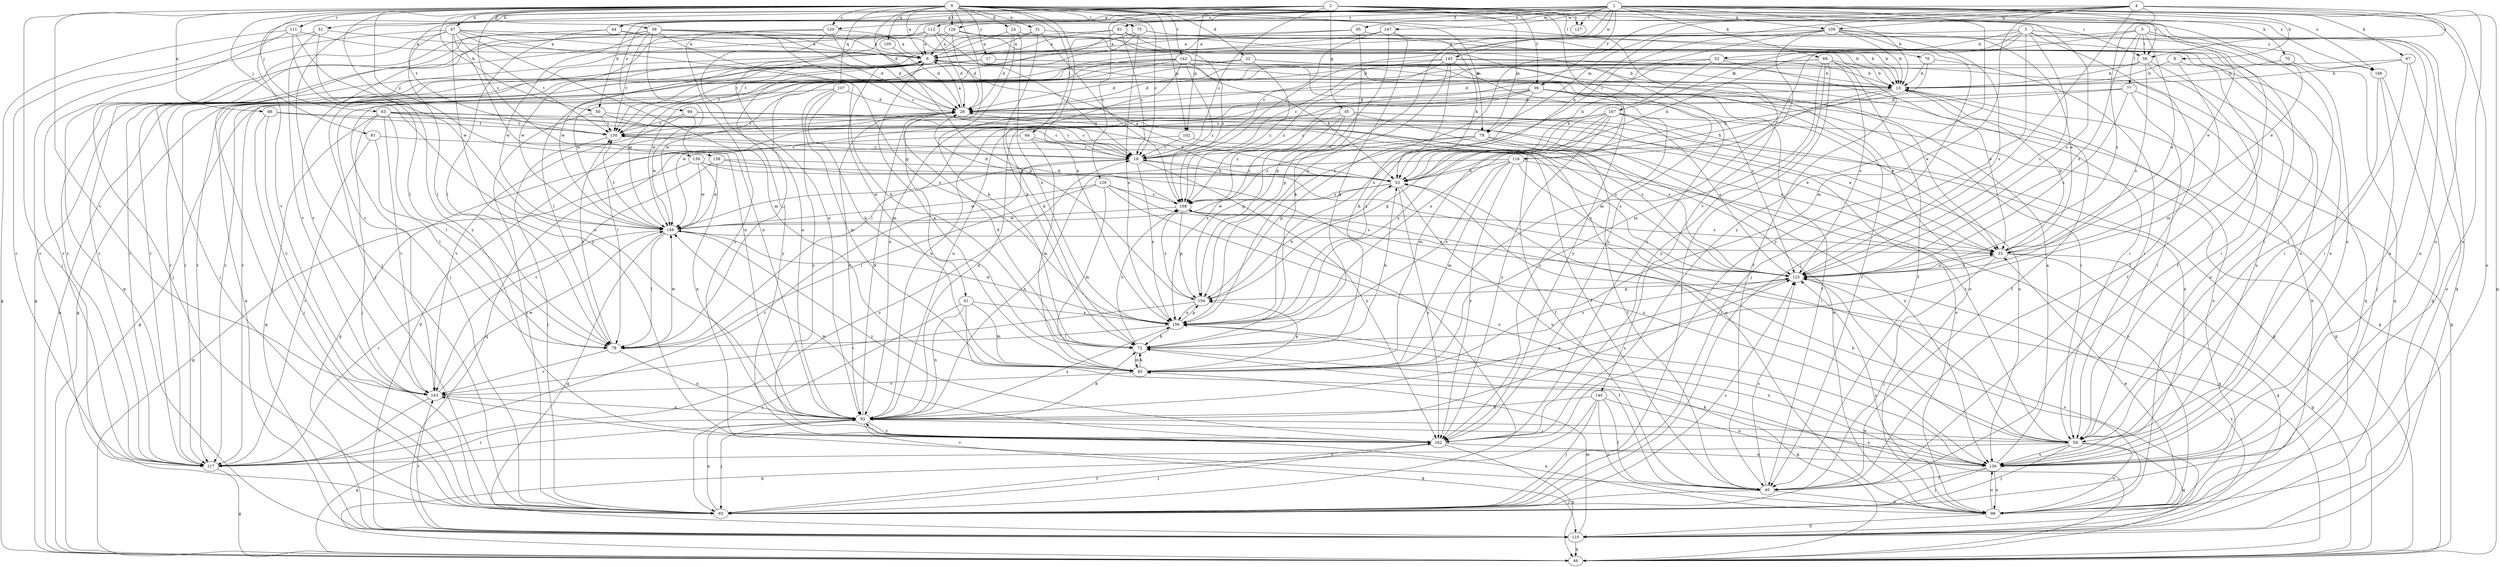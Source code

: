 strict digraph  {
0;
1;
2;
3;
4;
5;
6;
8;
13;
17;
19;
22;
24;
26;
31;
33;
38;
39;
40;
41;
44;
45;
46;
47;
50;
51;
52;
53;
58;
59;
61;
63;
64;
65;
67;
69;
70;
72;
75;
76;
77;
78;
79;
81;
85;
88;
92;
94;
95;
98;
102;
104;
105;
107;
109;
110;
111;
112;
116;
117;
120;
123;
126;
127;
129;
130;
136;
139;
140;
142;
143;
145;
147;
149;
156;
158;
162;
166;
167;
168;
0 -> 6  [label=a];
0 -> 17  [label=c];
0 -> 19  [label=c];
0 -> 22  [label=d];
0 -> 24  [label=d];
0 -> 26  [label=d];
0 -> 31  [label=e];
0 -> 33  [label=e];
0 -> 38  [label=f];
0 -> 41  [label=g];
0 -> 47  [label=h];
0 -> 50  [label=h];
0 -> 58  [label=i];
0 -> 61  [label=j];
0 -> 63  [label=j];
0 -> 64  [label=j];
0 -> 65  [label=j];
0 -> 75  [label=l];
0 -> 79  [label=m];
0 -> 88  [label=n];
0 -> 102  [label=p];
0 -> 105  [label=q];
0 -> 107  [label=q];
0 -> 111  [label=r];
0 -> 120  [label=s];
0 -> 126  [label=t];
0 -> 136  [label=u];
0 -> 139  [label=v];
0 -> 140  [label=v];
0 -> 142  [label=v];
0 -> 143  [label=v];
0 -> 156  [label=x];
0 -> 158  [label=y];
0 -> 162  [label=y];
0 -> 166  [label=z];
1 -> 8  [label=b];
1 -> 13  [label=b];
1 -> 39  [label=f];
1 -> 44  [label=g];
1 -> 50  [label=h];
1 -> 58  [label=i];
1 -> 67  [label=k];
1 -> 69  [label=k];
1 -> 92  [label=n];
1 -> 94  [label=o];
1 -> 95  [label=o];
1 -> 98  [label=o];
1 -> 109  [label=q];
1 -> 112  [label=r];
1 -> 120  [label=s];
1 -> 126  [label=t];
1 -> 127  [label=t];
1 -> 136  [label=u];
1 -> 145  [label=w];
1 -> 147  [label=w];
1 -> 156  [label=x];
1 -> 162  [label=y];
1 -> 166  [label=z];
2 -> 19  [label=c];
2 -> 33  [label=e];
2 -> 39  [label=f];
2 -> 44  [label=g];
2 -> 45  [label=g];
2 -> 51  [label=h];
2 -> 65  [label=j];
2 -> 70  [label=k];
2 -> 76  [label=l];
2 -> 79  [label=m];
2 -> 102  [label=p];
2 -> 116  [label=r];
2 -> 123  [label=s];
2 -> 127  [label=t];
2 -> 129  [label=t];
2 -> 130  [label=t];
2 -> 143  [label=v];
3 -> 19  [label=c];
3 -> 40  [label=f];
3 -> 52  [label=h];
3 -> 65  [label=j];
3 -> 116  [label=r];
3 -> 123  [label=s];
3 -> 136  [label=u];
3 -> 166  [label=z];
3 -> 167  [label=z];
4 -> 46  [label=g];
4 -> 53  [label=h];
4 -> 58  [label=i];
4 -> 65  [label=j];
4 -> 79  [label=m];
4 -> 81  [label=m];
4 -> 85  [label=m];
4 -> 109  [label=q];
4 -> 123  [label=s];
4 -> 136  [label=u];
4 -> 156  [label=x];
5 -> 33  [label=e];
5 -> 53  [label=h];
5 -> 58  [label=i];
5 -> 59  [label=i];
5 -> 77  [label=l];
5 -> 110  [label=q];
5 -> 123  [label=s];
5 -> 130  [label=t];
5 -> 136  [label=u];
6 -> 13  [label=b];
6 -> 40  [label=f];
6 -> 78  [label=l];
6 -> 85  [label=m];
6 -> 117  [label=r];
6 -> 149  [label=w];
6 -> 162  [label=y];
8 -> 13  [label=b];
8 -> 40  [label=f];
8 -> 85  [label=m];
13 -> 26  [label=d];
13 -> 40  [label=f];
13 -> 53  [label=h];
13 -> 98  [label=o];
13 -> 156  [label=x];
17 -> 13  [label=b];
17 -> 65  [label=j];
17 -> 98  [label=o];
17 -> 117  [label=r];
19 -> 53  [label=h];
19 -> 117  [label=r];
19 -> 149  [label=w];
19 -> 156  [label=x];
19 -> 162  [label=y];
22 -> 13  [label=b];
22 -> 59  [label=i];
22 -> 117  [label=r];
22 -> 149  [label=w];
22 -> 168  [label=z];
24 -> 6  [label=a];
24 -> 26  [label=d];
24 -> 72  [label=k];
24 -> 136  [label=u];
24 -> 156  [label=x];
26 -> 6  [label=a];
26 -> 40  [label=f];
26 -> 78  [label=l];
26 -> 92  [label=n];
26 -> 98  [label=o];
26 -> 130  [label=t];
31 -> 6  [label=a];
31 -> 59  [label=i];
31 -> 65  [label=j];
31 -> 72  [label=k];
31 -> 168  [label=z];
33 -> 13  [label=b];
33 -> 46  [label=g];
33 -> 65  [label=j];
33 -> 110  [label=q];
33 -> 123  [label=s];
33 -> 168  [label=z];
38 -> 6  [label=a];
38 -> 19  [label=c];
38 -> 26  [label=d];
38 -> 65  [label=j];
38 -> 72  [label=k];
38 -> 92  [label=n];
38 -> 104  [label=p];
38 -> 117  [label=r];
38 -> 130  [label=t];
38 -> 149  [label=w];
39 -> 26  [label=d];
39 -> 33  [label=e];
39 -> 40  [label=f];
39 -> 46  [label=g];
39 -> 59  [label=i];
39 -> 78  [label=l];
39 -> 92  [label=n];
39 -> 149  [label=w];
39 -> 156  [label=x];
39 -> 162  [label=y];
40 -> 65  [label=j];
40 -> 98  [label=o];
40 -> 123  [label=s];
40 -> 143  [label=v];
41 -> 40  [label=f];
41 -> 65  [label=j];
41 -> 85  [label=m];
41 -> 92  [label=n];
41 -> 156  [label=x];
44 -> 6  [label=a];
44 -> 78  [label=l];
44 -> 117  [label=r];
44 -> 136  [label=u];
45 -> 46  [label=g];
45 -> 104  [label=p];
45 -> 123  [label=s];
45 -> 130  [label=t];
45 -> 136  [label=u];
45 -> 156  [label=x];
45 -> 168  [label=z];
46 -> 6  [label=a];
46 -> 72  [label=k];
46 -> 123  [label=s];
46 -> 156  [label=x];
47 -> 6  [label=a];
47 -> 40  [label=f];
47 -> 65  [label=j];
47 -> 78  [label=l];
47 -> 85  [label=m];
47 -> 92  [label=n];
47 -> 117  [label=r];
47 -> 130  [label=t];
47 -> 156  [label=x];
47 -> 162  [label=y];
50 -> 19  [label=c];
50 -> 65  [label=j];
50 -> 98  [label=o];
50 -> 130  [label=t];
51 -> 6  [label=a];
51 -> 78  [label=l];
51 -> 117  [label=r];
51 -> 143  [label=v];
52 -> 13  [label=b];
52 -> 33  [label=e];
52 -> 53  [label=h];
52 -> 117  [label=r];
52 -> 168  [label=z];
53 -> 6  [label=a];
53 -> 19  [label=c];
53 -> 26  [label=d];
53 -> 59  [label=i];
53 -> 136  [label=u];
53 -> 149  [label=w];
53 -> 162  [label=y];
53 -> 168  [label=z];
58 -> 13  [label=b];
58 -> 26  [label=d];
58 -> 59  [label=i];
58 -> 123  [label=s];
58 -> 136  [label=u];
59 -> 65  [label=j];
59 -> 92  [label=n];
59 -> 98  [label=o];
59 -> 110  [label=q];
59 -> 117  [label=r];
59 -> 130  [label=t];
59 -> 136  [label=u];
61 -> 19  [label=c];
61 -> 78  [label=l];
61 -> 117  [label=r];
63 -> 19  [label=c];
63 -> 65  [label=j];
63 -> 78  [label=l];
63 -> 98  [label=o];
63 -> 110  [label=q];
63 -> 123  [label=s];
63 -> 130  [label=t];
63 -> 143  [label=v];
64 -> 19  [label=c];
64 -> 85  [label=m];
64 -> 110  [label=q];
64 -> 123  [label=s];
65 -> 92  [label=n];
65 -> 123  [label=s];
65 -> 162  [label=y];
67 -> 13  [label=b];
67 -> 59  [label=i];
67 -> 98  [label=o];
67 -> 149  [label=w];
69 -> 13  [label=b];
69 -> 26  [label=d];
69 -> 40  [label=f];
69 -> 65  [label=j];
69 -> 78  [label=l];
69 -> 85  [label=m];
69 -> 92  [label=n];
69 -> 123  [label=s];
69 -> 162  [label=y];
70 -> 13  [label=b];
70 -> 110  [label=q];
72 -> 26  [label=d];
72 -> 53  [label=h];
72 -> 85  [label=m];
72 -> 123  [label=s];
72 -> 168  [label=z];
75 -> 6  [label=a];
75 -> 13  [label=b];
75 -> 65  [label=j];
75 -> 98  [label=o];
75 -> 156  [label=x];
76 -> 13  [label=b];
76 -> 53  [label=h];
76 -> 59  [label=i];
77 -> 26  [label=d];
77 -> 46  [label=g];
77 -> 59  [label=i];
77 -> 92  [label=n];
77 -> 123  [label=s];
78 -> 92  [label=n];
78 -> 130  [label=t];
78 -> 143  [label=v];
78 -> 149  [label=w];
79 -> 19  [label=c];
79 -> 33  [label=e];
79 -> 40  [label=f];
79 -> 104  [label=p];
79 -> 136  [label=u];
79 -> 168  [label=z];
81 -> 6  [label=a];
81 -> 13  [label=b];
81 -> 19  [label=c];
81 -> 117  [label=r];
81 -> 130  [label=t];
81 -> 162  [label=y];
85 -> 6  [label=a];
85 -> 72  [label=k];
85 -> 104  [label=p];
85 -> 143  [label=v];
88 -> 33  [label=e];
88 -> 65  [label=j];
88 -> 130  [label=t];
88 -> 143  [label=v];
92 -> 26  [label=d];
92 -> 46  [label=g];
92 -> 59  [label=i];
92 -> 65  [label=j];
92 -> 72  [label=k];
92 -> 110  [label=q];
92 -> 117  [label=r];
92 -> 123  [label=s];
92 -> 156  [label=x];
92 -> 162  [label=y];
94 -> 19  [label=c];
94 -> 33  [label=e];
94 -> 123  [label=s];
94 -> 130  [label=t];
94 -> 143  [label=v];
94 -> 149  [label=w];
95 -> 6  [label=a];
95 -> 33  [label=e];
95 -> 72  [label=k];
95 -> 117  [label=r];
98 -> 13  [label=b];
98 -> 33  [label=e];
98 -> 53  [label=h];
98 -> 92  [label=n];
98 -> 110  [label=q];
98 -> 123  [label=s];
98 -> 136  [label=u];
102 -> 19  [label=c];
102 -> 40  [label=f];
102 -> 110  [label=q];
104 -> 53  [label=h];
104 -> 143  [label=v];
104 -> 156  [label=x];
104 -> 168  [label=z];
105 -> 26  [label=d];
107 -> 26  [label=d];
107 -> 46  [label=g];
107 -> 72  [label=k];
107 -> 85  [label=m];
107 -> 162  [label=y];
109 -> 6  [label=a];
109 -> 13  [label=b];
109 -> 40  [label=f];
109 -> 53  [label=h];
109 -> 85  [label=m];
109 -> 123  [label=s];
109 -> 156  [label=x];
109 -> 162  [label=y];
110 -> 6  [label=a];
110 -> 26  [label=d];
110 -> 46  [label=g];
110 -> 85  [label=m];
110 -> 123  [label=s];
110 -> 143  [label=v];
111 -> 6  [label=a];
111 -> 46  [label=g];
111 -> 92  [label=n];
111 -> 110  [label=q];
111 -> 149  [label=w];
112 -> 6  [label=a];
112 -> 13  [label=b];
112 -> 19  [label=c];
112 -> 26  [label=d];
112 -> 117  [label=r];
112 -> 143  [label=v];
112 -> 149  [label=w];
116 -> 53  [label=h];
116 -> 85  [label=m];
116 -> 92  [label=n];
116 -> 98  [label=o];
116 -> 123  [label=s];
116 -> 156  [label=x];
116 -> 162  [label=y];
117 -> 19  [label=c];
117 -> 46  [label=g];
120 -> 6  [label=a];
120 -> 26  [label=d];
120 -> 92  [label=n];
120 -> 149  [label=w];
120 -> 162  [label=y];
123 -> 33  [label=e];
123 -> 59  [label=i];
123 -> 92  [label=n];
123 -> 104  [label=p];
126 -> 6  [label=a];
126 -> 26  [label=d];
126 -> 46  [label=g];
126 -> 162  [label=y];
126 -> 168  [label=z];
129 -> 78  [label=l];
129 -> 85  [label=m];
129 -> 123  [label=s];
129 -> 136  [label=u];
129 -> 149  [label=w];
129 -> 168  [label=z];
130 -> 19  [label=c];
130 -> 65  [label=j];
136 -> 6  [label=a];
136 -> 40  [label=f];
136 -> 65  [label=j];
136 -> 72  [label=k];
136 -> 98  [label=o];
136 -> 156  [label=x];
139 -> 46  [label=g];
139 -> 53  [label=h];
139 -> 92  [label=n];
139 -> 136  [label=u];
139 -> 149  [label=w];
140 -> 40  [label=f];
140 -> 46  [label=g];
140 -> 65  [label=j];
140 -> 92  [label=n];
140 -> 98  [label=o];
140 -> 136  [label=u];
142 -> 13  [label=b];
142 -> 33  [label=e];
142 -> 46  [label=g];
142 -> 53  [label=h];
142 -> 72  [label=k];
142 -> 117  [label=r];
142 -> 123  [label=s];
142 -> 130  [label=t];
142 -> 149  [label=w];
142 -> 168  [label=z];
143 -> 92  [label=n];
143 -> 117  [label=r];
143 -> 149  [label=w];
145 -> 13  [label=b];
145 -> 19  [label=c];
145 -> 26  [label=d];
145 -> 72  [label=k];
145 -> 104  [label=p];
145 -> 110  [label=q];
145 -> 162  [label=y];
145 -> 168  [label=z];
147 -> 6  [label=a];
147 -> 19  [label=c];
147 -> 53  [label=h];
147 -> 72  [label=k];
147 -> 104  [label=p];
147 -> 143  [label=v];
149 -> 33  [label=e];
149 -> 78  [label=l];
149 -> 110  [label=q];
149 -> 117  [label=r];
149 -> 130  [label=t];
149 -> 162  [label=y];
156 -> 72  [label=k];
156 -> 78  [label=l];
156 -> 104  [label=p];
156 -> 149  [label=w];
158 -> 53  [label=h];
158 -> 59  [label=i];
158 -> 143  [label=v];
158 -> 149  [label=w];
162 -> 46  [label=g];
162 -> 65  [label=j];
162 -> 136  [label=u];
162 -> 149  [label=w];
166 -> 59  [label=i];
166 -> 65  [label=j];
166 -> 110  [label=q];
167 -> 46  [label=g];
167 -> 85  [label=m];
167 -> 92  [label=n];
167 -> 104  [label=p];
167 -> 123  [label=s];
167 -> 130  [label=t];
167 -> 136  [label=u];
167 -> 156  [label=x];
167 -> 162  [label=y];
168 -> 26  [label=d];
168 -> 46  [label=g];
168 -> 65  [label=j];
168 -> 104  [label=p];
168 -> 149  [label=w];
}
